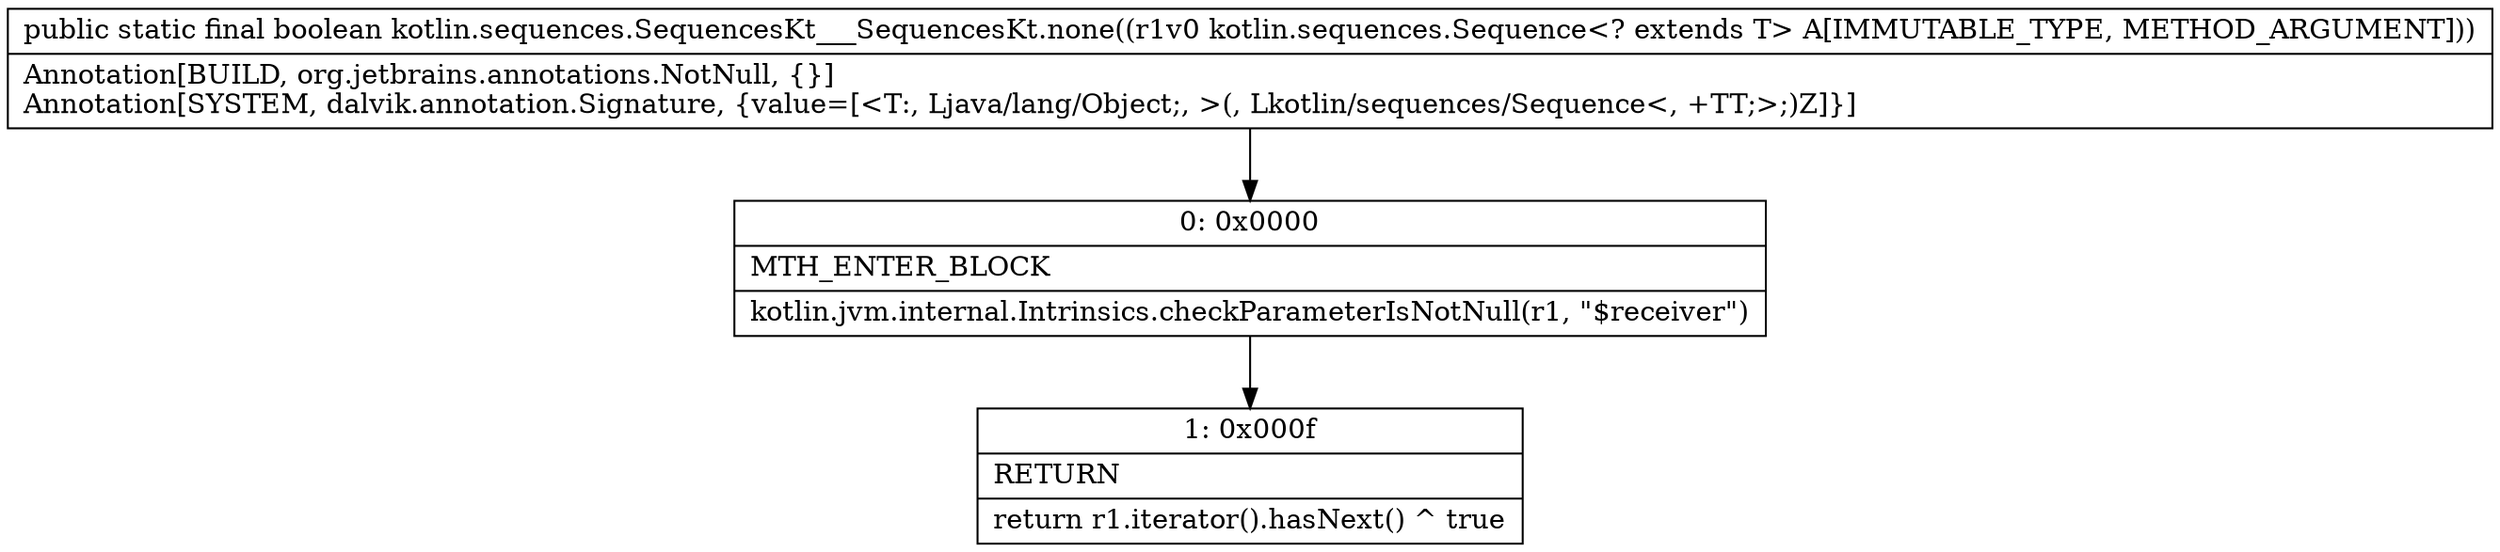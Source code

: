 digraph "CFG forkotlin.sequences.SequencesKt___SequencesKt.none(Lkotlin\/sequences\/Sequence;)Z" {
Node_0 [shape=record,label="{0\:\ 0x0000|MTH_ENTER_BLOCK\l|kotlin.jvm.internal.Intrinsics.checkParameterIsNotNull(r1, \"$receiver\")\l}"];
Node_1 [shape=record,label="{1\:\ 0x000f|RETURN\l|return r1.iterator().hasNext() ^ true\l}"];
MethodNode[shape=record,label="{public static final boolean kotlin.sequences.SequencesKt___SequencesKt.none((r1v0 kotlin.sequences.Sequence\<? extends T\> A[IMMUTABLE_TYPE, METHOD_ARGUMENT]))  | Annotation[BUILD, org.jetbrains.annotations.NotNull, \{\}]\lAnnotation[SYSTEM, dalvik.annotation.Signature, \{value=[\<T:, Ljava\/lang\/Object;, \>(, Lkotlin\/sequences\/Sequence\<, +TT;\>;)Z]\}]\l}"];
MethodNode -> Node_0;
Node_0 -> Node_1;
}

